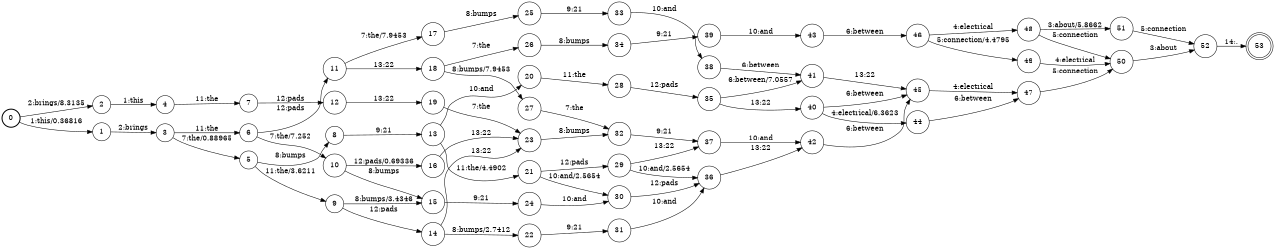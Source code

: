 digraph FST {
rankdir = LR;
size = "8.5,11";
label = "";
center = 1;
orientation = Portrait;
ranksep = "0.4";
nodesep = "0.25";
0 [label = "0", shape = circle, style = bold, fontsize = 14]
	0 -> 1 [label = "1:this/0.36816", fontsize = 14];
	0 -> 2 [label = "2:brings/8.3135", fontsize = 14];
1 [label = "1", shape = circle, style = solid, fontsize = 14]
	1 -> 3 [label = "2:brings", fontsize = 14];
2 [label = "2", shape = circle, style = solid, fontsize = 14]
	2 -> 4 [label = "1:this", fontsize = 14];
3 [label = "3", shape = circle, style = solid, fontsize = 14]
	3 -> 5 [label = "7:the/0.88965", fontsize = 14];
	3 -> 6 [label = "11:the", fontsize = 14];
4 [label = "4", shape = circle, style = solid, fontsize = 14]
	4 -> 7 [label = "11:the", fontsize = 14];
5 [label = "5", shape = circle, style = solid, fontsize = 14]
	5 -> 8 [label = "8:bumps", fontsize = 14];
	5 -> 9 [label = "11:the/3.6211", fontsize = 14];
6 [label = "6", shape = circle, style = solid, fontsize = 14]
	6 -> 10 [label = "7:the/7.252", fontsize = 14];
	6 -> 11 [label = "12:pads", fontsize = 14];
7 [label = "7", shape = circle, style = solid, fontsize = 14]
	7 -> 12 [label = "12:pads", fontsize = 14];
8 [label = "8", shape = circle, style = solid, fontsize = 14]
	8 -> 13 [label = "9:21", fontsize = 14];
9 [label = "9", shape = circle, style = solid, fontsize = 14]
	9 -> 15 [label = "8:bumps/3.4346", fontsize = 14];
	9 -> 14 [label = "12:pads", fontsize = 14];
10 [label = "10", shape = circle, style = solid, fontsize = 14]
	10 -> 15 [label = "8:bumps", fontsize = 14];
	10 -> 16 [label = "12:pads/0.69336", fontsize = 14];
11 [label = "11", shape = circle, style = solid, fontsize = 14]
	11 -> 17 [label = "7:the/7.9453", fontsize = 14];
	11 -> 18 [label = "13:22", fontsize = 14];
12 [label = "12", shape = circle, style = solid, fontsize = 14]
	12 -> 19 [label = "13:22", fontsize = 14];
13 [label = "13", shape = circle, style = solid, fontsize = 14]
	13 -> 20 [label = "10:and", fontsize = 14];
	13 -> 21 [label = "11:the/4.4902", fontsize = 14];
14 [label = "14", shape = circle, style = solid, fontsize = 14]
	14 -> 22 [label = "8:bumps/2.7412", fontsize = 14];
	14 -> 23 [label = "13:22", fontsize = 14];
15 [label = "15", shape = circle, style = solid, fontsize = 14]
	15 -> 24 [label = "9:21", fontsize = 14];
16 [label = "16", shape = circle, style = solid, fontsize = 14]
	16 -> 23 [label = "13:22", fontsize = 14];
17 [label = "17", shape = circle, style = solid, fontsize = 14]
	17 -> 25 [label = "8:bumps", fontsize = 14];
18 [label = "18", shape = circle, style = solid, fontsize = 14]
	18 -> 27 [label = "8:bumps/7.9453", fontsize = 14];
	18 -> 26 [label = "7:the", fontsize = 14];
19 [label = "19", shape = circle, style = solid, fontsize = 14]
	19 -> 23 [label = "7:the", fontsize = 14];
20 [label = "20", shape = circle, style = solid, fontsize = 14]
	20 -> 28 [label = "11:the", fontsize = 14];
21 [label = "21", shape = circle, style = solid, fontsize = 14]
	21 -> 30 [label = "10:and/2.5654", fontsize = 14];
	21 -> 29 [label = "12:pads", fontsize = 14];
22 [label = "22", shape = circle, style = solid, fontsize = 14]
	22 -> 31 [label = "9:21", fontsize = 14];
23 [label = "23", shape = circle, style = solid, fontsize = 14]
	23 -> 32 [label = "8:bumps", fontsize = 14];
24 [label = "24", shape = circle, style = solid, fontsize = 14]
	24 -> 30 [label = "10:and", fontsize = 14];
25 [label = "25", shape = circle, style = solid, fontsize = 14]
	25 -> 33 [label = "9:21", fontsize = 14];
26 [label = "26", shape = circle, style = solid, fontsize = 14]
	26 -> 34 [label = "8:bumps", fontsize = 14];
27 [label = "27", shape = circle, style = solid, fontsize = 14]
	27 -> 32 [label = "7:the", fontsize = 14];
28 [label = "28", shape = circle, style = solid, fontsize = 14]
	28 -> 35 [label = "12:pads", fontsize = 14];
29 [label = "29", shape = circle, style = solid, fontsize = 14]
	29 -> 36 [label = "10:and/2.5654", fontsize = 14];
	29 -> 37 [label = "13:22", fontsize = 14];
30 [label = "30", shape = circle, style = solid, fontsize = 14]
	30 -> 36 [label = "12:pads", fontsize = 14];
31 [label = "31", shape = circle, style = solid, fontsize = 14]
	31 -> 36 [label = "10:and", fontsize = 14];
32 [label = "32", shape = circle, style = solid, fontsize = 14]
	32 -> 37 [label = "9:21", fontsize = 14];
33 [label = "33", shape = circle, style = solid, fontsize = 14]
	33 -> 38 [label = "10:and", fontsize = 14];
34 [label = "34", shape = circle, style = solid, fontsize = 14]
	34 -> 39 [label = "9:21", fontsize = 14];
35 [label = "35", shape = circle, style = solid, fontsize = 14]
	35 -> 41 [label = "6:between/7.0557", fontsize = 14];
	35 -> 40 [label = "13:22", fontsize = 14];
36 [label = "36", shape = circle, style = solid, fontsize = 14]
	36 -> 42 [label = "13:22", fontsize = 14];
37 [label = "37", shape = circle, style = solid, fontsize = 14]
	37 -> 42 [label = "10:and", fontsize = 14];
38 [label = "38", shape = circle, style = solid, fontsize = 14]
	38 -> 41 [label = "6:between", fontsize = 14];
39 [label = "39", shape = circle, style = solid, fontsize = 14]
	39 -> 43 [label = "10:and", fontsize = 14];
40 [label = "40", shape = circle, style = solid, fontsize = 14]
	40 -> 44 [label = "4:electrical/6.3623", fontsize = 14];
	40 -> 45 [label = "6:between", fontsize = 14];
41 [label = "41", shape = circle, style = solid, fontsize = 14]
	41 -> 45 [label = "13:22", fontsize = 14];
42 [label = "42", shape = circle, style = solid, fontsize = 14]
	42 -> 45 [label = "6:between", fontsize = 14];
43 [label = "43", shape = circle, style = solid, fontsize = 14]
	43 -> 46 [label = "6:between", fontsize = 14];
44 [label = "44", shape = circle, style = solid, fontsize = 14]
	44 -> 47 [label = "6:between", fontsize = 14];
45 [label = "45", shape = circle, style = solid, fontsize = 14]
	45 -> 47 [label = "4:electrical", fontsize = 14];
46 [label = "46", shape = circle, style = solid, fontsize = 14]
	46 -> 48 [label = "4:electrical", fontsize = 14];
	46 -> 49 [label = "5:connection/4.4795", fontsize = 14];
47 [label = "47", shape = circle, style = solid, fontsize = 14]
	47 -> 50 [label = "5:connection", fontsize = 14];
48 [label = "48", shape = circle, style = solid, fontsize = 14]
	48 -> 51 [label = "3:about/5.8662", fontsize = 14];
	48 -> 50 [label = "5:connection", fontsize = 14];
49 [label = "49", shape = circle, style = solid, fontsize = 14]
	49 -> 50 [label = "4:electrical", fontsize = 14];
50 [label = "50", shape = circle, style = solid, fontsize = 14]
	50 -> 52 [label = "3:about", fontsize = 14];
51 [label = "51", shape = circle, style = solid, fontsize = 14]
	51 -> 52 [label = "5:connection", fontsize = 14];
52 [label = "52", shape = circle, style = solid, fontsize = 14]
	52 -> 53 [label = "14:.", fontsize = 14];
53 [label = "53", shape = doublecircle, style = solid, fontsize = 14]
}
